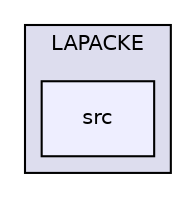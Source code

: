 digraph "libs/lapack-3.6.0/LAPACKE/src" {
  compound=true
  node [ fontsize="10", fontname="Helvetica"];
  edge [ labelfontsize="10", labelfontname="Helvetica"];
  subgraph clusterdir_9b0c331437bdced0af6516abb62b0331 {
    graph [ bgcolor="#ddddee", pencolor="black", label="LAPACKE" fontname="Helvetica", fontsize="10", URL="dir_9b0c331437bdced0af6516abb62b0331.html"]
  dir_01808a2ebda4bf26b1bb7f3fa1ed8c98 [shape=box, label="src", style="filled", fillcolor="#eeeeff", pencolor="black", URL="dir_01808a2ebda4bf26b1bb7f3fa1ed8c98.html"];
  }
}
